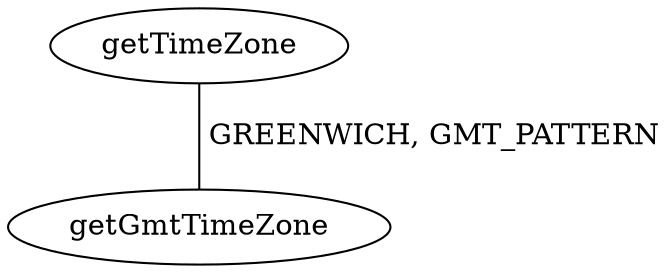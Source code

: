 digraph G {
getTimeZone;
getGmtTimeZone;
getTimeZone -> getGmtTimeZone [label=" GREENWICH, GMT_PATTERN", dir=none];
}